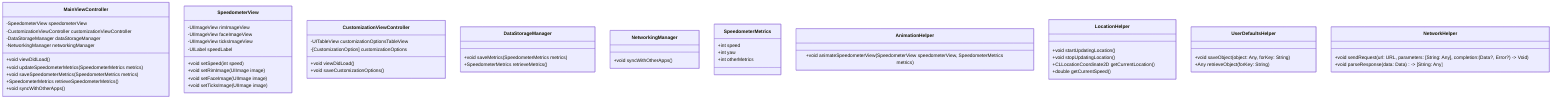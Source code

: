 classDiagram
    class MainViewController{
        -SpeedometerView speedometerView
        -CustomizationViewController customizationViewController
        -DataStorageManager dataStorageManager
        -NetworkingManager networkingManager
        +void viewDidLoad()
        +void updateSpeedometerMetrics(SpeedometerMetrics metrics)
        +void saveSpeedometerMetrics(SpeedometerMetrics metrics)
        +SpeedometerMetrics retrieveSpeedometerMetrics()
        +void syncWithOtherApps()
    }

    class SpeedometerView{
        -UIImageView rimImageView
        -UIImageView faceImageView
        -UIImageView ticksImageView
        -UILabel speedLabel
        +void setSpeed(int speed)
        +void setRimImage(UIImage image)
        +void setFaceImage(UIImage image)
        +void setTicksImage(UIImage image)
    }

    class CustomizationViewController{
        -UITableView customizationOptionsTableView
        -[CustomizationOption] customizationOptions
        +void viewDidLoad()
        +void saveCustomizationOptions()
    }

    class DataStorageManager{
        +void saveMetrics(SpeedometerMetrics metrics)
        +SpeedometerMetrics retrieveMetrics()
    }

    class NetworkingManager{
        +void syncWithOtherApps()
    }

    class SpeedometerMetrics{
        +int speed
        +int yaw
        +int otherMetrics
    }

    class AnimationHelper{
        +void animateSpeedometerView(SpeedometerView speedometerView, SpeedometerMetrics metrics)
    }

    class LocationHelper{
        +void startUpdatingLocation()
        +void stopUpdatingLocation()
        +CLLocationCoordinate2D getCurrentLocation()
        +double getCurrentSpeed()
    }

    class UserDefaultsHelper{
        +void saveObject(object: Any, forKey: String)
        +Any retrieveObject(forKey: String)
    }

    class NetworkHelper{
        +void sendRequest(url: URL, parameters: [String: Any], completion: (Data?, Error?) -> Void)
        +void parseResponse(data: Data) -> [String: Any]
    }